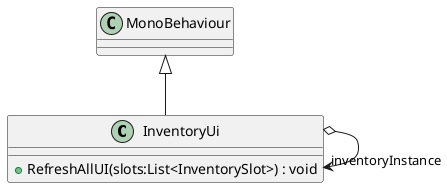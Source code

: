 @startuml
class InventoryUi {
    + RefreshAllUI(slots:List<InventorySlot>) : void
}
MonoBehaviour <|-- InventoryUi
InventoryUi o-> "inventoryInstance" InventoryUi
@enduml
